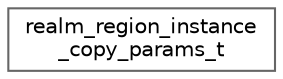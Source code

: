 digraph "Graphical Class Hierarchy"
{
 // LATEX_PDF_SIZE
  bgcolor="transparent";
  edge [fontname=Helvetica,fontsize=10,labelfontname=Helvetica,labelfontsize=10];
  node [fontname=Helvetica,fontsize=10,shape=box,height=0.2,width=0.4];
  rankdir="LR";
  Node0 [id="Node000000",label="realm_region_instance\l_copy_params_t",height=0.2,width=0.4,color="grey40", fillcolor="white", style="filled",URL="$structrealm__region__instance__copy__params__t.html",tooltip=" "];
}
